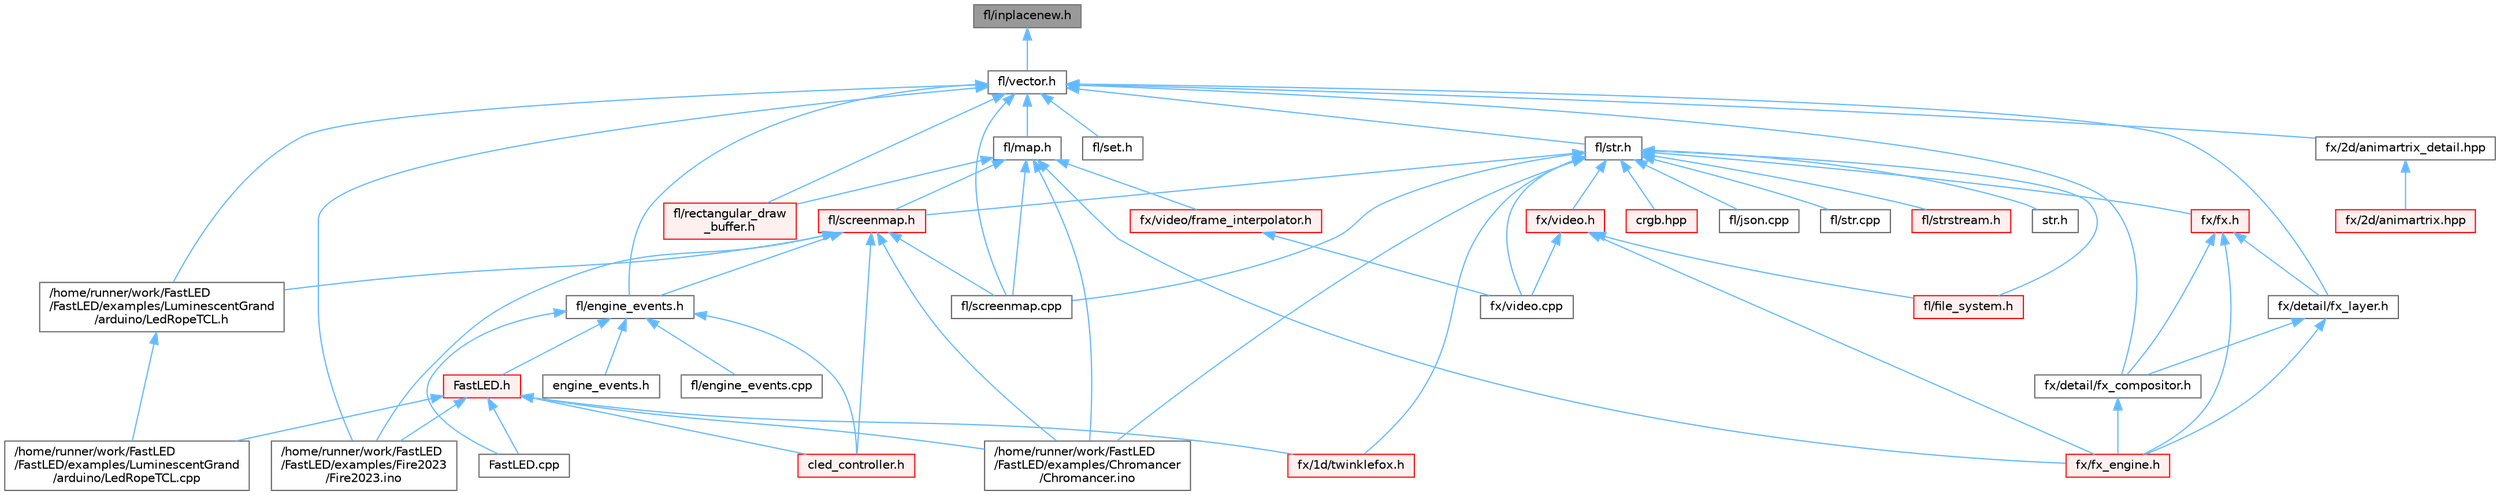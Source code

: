 digraph "fl/inplacenew.h"
{
 // INTERACTIVE_SVG=YES
 // LATEX_PDF_SIZE
  bgcolor="transparent";
  edge [fontname=Helvetica,fontsize=10,labelfontname=Helvetica,labelfontsize=10];
  node [fontname=Helvetica,fontsize=10,shape=box,height=0.2,width=0.4];
  Node1 [id="Node000001",label="fl/inplacenew.h",height=0.2,width=0.4,color="gray40", fillcolor="grey60", style="filled", fontcolor="black",tooltip=" "];
  Node1 -> Node2 [id="edge1_Node000001_Node000002",dir="back",color="steelblue1",style="solid",tooltip=" "];
  Node2 [id="Node000002",label="fl/vector.h",height=0.2,width=0.4,color="grey40", fillcolor="white", style="filled",URL="$d6/d68/vector_8h.html",tooltip=" "];
  Node2 -> Node3 [id="edge2_Node000002_Node000003",dir="back",color="steelblue1",style="solid",tooltip=" "];
  Node3 [id="Node000003",label="/home/runner/work/FastLED\l/FastLED/examples/Fire2023\l/Fire2023.ino",height=0.2,width=0.4,color="grey40", fillcolor="white", style="filled",URL="$d8/d2c/_fire2023_8ino.html",tooltip=" "];
  Node2 -> Node4 [id="edge3_Node000002_Node000004",dir="back",color="steelblue1",style="solid",tooltip=" "];
  Node4 [id="Node000004",label="/home/runner/work/FastLED\l/FastLED/examples/LuminescentGrand\l/arduino/LedRopeTCL.h",height=0.2,width=0.4,color="grey40", fillcolor="white", style="filled",URL="$d9/d7e/_led_rope_t_c_l_8h.html",tooltip=" "];
  Node4 -> Node5 [id="edge4_Node000004_Node000005",dir="back",color="steelblue1",style="solid",tooltip=" "];
  Node5 [id="Node000005",label="/home/runner/work/FastLED\l/FastLED/examples/LuminescentGrand\l/arduino/LedRopeTCL.cpp",height=0.2,width=0.4,color="grey40", fillcolor="white", style="filled",URL="$d6/dc9/_led_rope_t_c_l_8cpp.html",tooltip=" "];
  Node2 -> Node6 [id="edge5_Node000002_Node000006",dir="back",color="steelblue1",style="solid",tooltip=" "];
  Node6 [id="Node000006",label="fl/engine_events.h",height=0.2,width=0.4,color="grey40", fillcolor="white", style="filled",URL="$dc/dd9/fl_2engine__events_8h.html",tooltip=" "];
  Node6 -> Node7 [id="edge6_Node000006_Node000007",dir="back",color="steelblue1",style="solid",tooltip=" "];
  Node7 [id="Node000007",label="FastLED.cpp",height=0.2,width=0.4,color="grey40", fillcolor="white", style="filled",URL="$d6/dda/_fast_l_e_d_8cpp.html",tooltip="Central source file for FastLED, implements the CFastLED class/object."];
  Node6 -> Node8 [id="edge7_Node000006_Node000008",dir="back",color="steelblue1",style="solid",tooltip=" "];
  Node8 [id="Node000008",label="FastLED.h",height=0.2,width=0.4,color="red", fillcolor="#FFF0F0", style="filled",URL="$db/d97/_fast_l_e_d_8h.html",tooltip="central include file for FastLED, defines the CFastLED class/object"];
  Node8 -> Node17 [id="edge8_Node000008_Node000017",dir="back",color="steelblue1",style="solid",tooltip=" "];
  Node17 [id="Node000017",label="/home/runner/work/FastLED\l/FastLED/examples/Chromancer\l/Chromancer.ino",height=0.2,width=0.4,color="grey40", fillcolor="white", style="filled",URL="$d1/ddb/_chromancer_8ino.html",tooltip=" "];
  Node8 -> Node3 [id="edge9_Node000008_Node000003",dir="back",color="steelblue1",style="solid",tooltip=" "];
  Node8 -> Node5 [id="edge10_Node000008_Node000005",dir="back",color="steelblue1",style="solid",tooltip=" "];
  Node8 -> Node7 [id="edge11_Node000008_Node000007",dir="back",color="steelblue1",style="solid",tooltip=" "];
  Node8 -> Node69 [id="edge12_Node000008_Node000069",dir="back",color="steelblue1",style="solid",tooltip=" "];
  Node69 [id="Node000069",label="cled_controller.h",height=0.2,width=0.4,color="red", fillcolor="#FFF0F0", style="filled",URL="$db/d6d/cled__controller_8h.html",tooltip="base definitions used by led controllers for writing out led data"];
  Node8 -> Node94 [id="edge13_Node000008_Node000094",dir="back",color="steelblue1",style="solid",tooltip=" "];
  Node94 [id="Node000094",label="fx/1d/twinklefox.h",height=0.2,width=0.4,color="red", fillcolor="#FFF0F0", style="filled",URL="$d1/df6/twinklefox_8h.html",tooltip=" "];
  Node6 -> Node69 [id="edge14_Node000006_Node000069",dir="back",color="steelblue1",style="solid",tooltip=" "];
  Node6 -> Node118 [id="edge15_Node000006_Node000118",dir="back",color="steelblue1",style="solid",tooltip=" "];
  Node118 [id="Node000118",label="engine_events.h",height=0.2,width=0.4,color="grey40", fillcolor="white", style="filled",URL="$db/dc0/engine__events_8h.html",tooltip=" "];
  Node6 -> Node119 [id="edge16_Node000006_Node000119",dir="back",color="steelblue1",style="solid",tooltip=" "];
  Node119 [id="Node000119",label="fl/engine_events.cpp",height=0.2,width=0.4,color="grey40", fillcolor="white", style="filled",URL="$d5/d7d/engine__events_8cpp.html",tooltip=" "];
  Node2 -> Node120 [id="edge17_Node000002_Node000120",dir="back",color="steelblue1",style="solid",tooltip=" "];
  Node120 [id="Node000120",label="fl/map.h",height=0.2,width=0.4,color="grey40", fillcolor="white", style="filled",URL="$dc/db7/map_8h.html",tooltip=" "];
  Node120 -> Node17 [id="edge18_Node000120_Node000017",dir="back",color="steelblue1",style="solid",tooltip=" "];
  Node120 -> Node121 [id="edge19_Node000120_Node000121",dir="back",color="steelblue1",style="solid",tooltip=" "];
  Node121 [id="Node000121",label="fl/rectangular_draw\l_buffer.h",height=0.2,width=0.4,color="red", fillcolor="#FFF0F0", style="filled",URL="$d9/df3/rectangular__draw__buffer_8h.html",tooltip=" "];
  Node120 -> Node123 [id="edge20_Node000120_Node000123",dir="back",color="steelblue1",style="solid",tooltip=" "];
  Node123 [id="Node000123",label="fl/screenmap.cpp",height=0.2,width=0.4,color="grey40", fillcolor="white", style="filled",URL="$d9/d6f/screenmap_8cpp.html",tooltip=" "];
  Node120 -> Node124 [id="edge21_Node000120_Node000124",dir="back",color="steelblue1",style="solid",tooltip=" "];
  Node124 [id="Node000124",label="fl/screenmap.h",height=0.2,width=0.4,color="red", fillcolor="#FFF0F0", style="filled",URL="$d7/d0d/fl_2screenmap_8h.html",tooltip=" "];
  Node124 -> Node17 [id="edge22_Node000124_Node000017",dir="back",color="steelblue1",style="solid",tooltip=" "];
  Node124 -> Node3 [id="edge23_Node000124_Node000003",dir="back",color="steelblue1",style="solid",tooltip=" "];
  Node124 -> Node4 [id="edge24_Node000124_Node000004",dir="back",color="steelblue1",style="solid",tooltip=" "];
  Node124 -> Node69 [id="edge25_Node000124_Node000069",dir="back",color="steelblue1",style="solid",tooltip=" "];
  Node124 -> Node6 [id="edge26_Node000124_Node000006",dir="back",color="steelblue1",style="solid",tooltip=" "];
  Node124 -> Node123 [id="edge27_Node000124_Node000123",dir="back",color="steelblue1",style="solid",tooltip=" "];
  Node120 -> Node128 [id="edge28_Node000120_Node000128",dir="back",color="steelblue1",style="solid",tooltip=" "];
  Node128 [id="Node000128",label="fx/fx_engine.h",height=0.2,width=0.4,color="red", fillcolor="#FFF0F0", style="filled",URL="$d9/d3c/fx__engine_8h.html",tooltip=" "];
  Node120 -> Node130 [id="edge29_Node000120_Node000130",dir="back",color="steelblue1",style="solid",tooltip=" "];
  Node130 [id="Node000130",label="fx/video/frame_interpolator.h",height=0.2,width=0.4,color="red", fillcolor="#FFF0F0", style="filled",URL="$d3/dda/frame__interpolator_8h.html",tooltip=" "];
  Node130 -> Node131 [id="edge30_Node000130_Node000131",dir="back",color="steelblue1",style="solid",tooltip=" "];
  Node131 [id="Node000131",label="fx/video.cpp",height=0.2,width=0.4,color="grey40", fillcolor="white", style="filled",URL="$d0/d05/video_8cpp.html",tooltip=" "];
  Node2 -> Node121 [id="edge31_Node000002_Node000121",dir="back",color="steelblue1",style="solid",tooltip=" "];
  Node2 -> Node123 [id="edge32_Node000002_Node000123",dir="back",color="steelblue1",style="solid",tooltip=" "];
  Node2 -> Node135 [id="edge33_Node000002_Node000135",dir="back",color="steelblue1",style="solid",tooltip=" "];
  Node135 [id="Node000135",label="fl/set.h",height=0.2,width=0.4,color="grey40", fillcolor="white", style="filled",URL="$d4/d13/set_8h.html",tooltip=" "];
  Node2 -> Node136 [id="edge34_Node000002_Node000136",dir="back",color="steelblue1",style="solid",tooltip=" "];
  Node136 [id="Node000136",label="fl/str.h",height=0.2,width=0.4,color="grey40", fillcolor="white", style="filled",URL="$dc/d0e/fl_2str_8h.html",tooltip=" "];
  Node136 -> Node17 [id="edge35_Node000136_Node000017",dir="back",color="steelblue1",style="solid",tooltip=" "];
  Node136 -> Node106 [id="edge36_Node000136_Node000106",dir="back",color="steelblue1",style="solid",tooltip=" "];
  Node106 [id="Node000106",label="crgb.hpp",height=0.2,width=0.4,color="red", fillcolor="#FFF0F0", style="filled",URL="$d0/d4b/crgb_8hpp.html",tooltip="Defines utility functions for the red, green, and blue (RGB) pixel struct."];
  Node136 -> Node137 [id="edge37_Node000136_Node000137",dir="back",color="steelblue1",style="solid",tooltip=" "];
  Node137 [id="Node000137",label="fl/file_system.h",height=0.2,width=0.4,color="red", fillcolor="#FFF0F0", style="filled",URL="$d9/d28/fl_2file__system_8h.html",tooltip=" "];
  Node136 -> Node141 [id="edge38_Node000136_Node000141",dir="back",color="steelblue1",style="solid",tooltip=" "];
  Node141 [id="Node000141",label="fl/json.cpp",height=0.2,width=0.4,color="grey40", fillcolor="white", style="filled",URL="$dd/d55/json_8cpp.html",tooltip=" "];
  Node136 -> Node123 [id="edge39_Node000136_Node000123",dir="back",color="steelblue1",style="solid",tooltip=" "];
  Node136 -> Node124 [id="edge40_Node000136_Node000124",dir="back",color="steelblue1",style="solid",tooltip=" "];
  Node136 -> Node142 [id="edge41_Node000136_Node000142",dir="back",color="steelblue1",style="solid",tooltip=" "];
  Node142 [id="Node000142",label="fl/str.cpp",height=0.2,width=0.4,color="grey40", fillcolor="white", style="filled",URL="$d1/d1f/str_8cpp.html",tooltip=" "];
  Node136 -> Node143 [id="edge42_Node000136_Node000143",dir="back",color="steelblue1",style="solid",tooltip=" "];
  Node143 [id="Node000143",label="fl/strstream.h",height=0.2,width=0.4,color="red", fillcolor="#FFF0F0", style="filled",URL="$d8/d00/strstream_8h.html",tooltip=" "];
  Node136 -> Node94 [id="edge43_Node000136_Node000094",dir="back",color="steelblue1",style="solid",tooltip=" "];
  Node136 -> Node155 [id="edge44_Node000136_Node000155",dir="back",color="steelblue1",style="solid",tooltip=" "];
  Node155 [id="Node000155",label="fx/fx.h",height=0.2,width=0.4,color="red", fillcolor="#FFF0F0", style="filled",URL="$d2/d0c/fx_8h.html",tooltip=" "];
  Node155 -> Node151 [id="edge45_Node000155_Node000151",dir="back",color="steelblue1",style="solid",tooltip=" "];
  Node151 [id="Node000151",label="fx/detail/fx_compositor.h",height=0.2,width=0.4,color="grey40", fillcolor="white", style="filled",URL="$d5/d6b/fx__compositor_8h.html",tooltip=" "];
  Node151 -> Node128 [id="edge46_Node000151_Node000128",dir="back",color="steelblue1",style="solid",tooltip=" "];
  Node155 -> Node150 [id="edge47_Node000155_Node000150",dir="back",color="steelblue1",style="solid",tooltip=" "];
  Node150 [id="Node000150",label="fx/detail/fx_layer.h",height=0.2,width=0.4,color="grey40", fillcolor="white", style="filled",URL="$d7/d2f/fx__layer_8h.html",tooltip=" "];
  Node150 -> Node151 [id="edge48_Node000150_Node000151",dir="back",color="steelblue1",style="solid",tooltip=" "];
  Node150 -> Node128 [id="edge49_Node000150_Node000128",dir="back",color="steelblue1",style="solid",tooltip=" "];
  Node155 -> Node128 [id="edge50_Node000155_Node000128",dir="back",color="steelblue1",style="solid",tooltip=" "];
  Node136 -> Node131 [id="edge51_Node000136_Node000131",dir="back",color="steelblue1",style="solid",tooltip=" "];
  Node136 -> Node157 [id="edge52_Node000136_Node000157",dir="back",color="steelblue1",style="solid",tooltip=" "];
  Node157 [id="Node000157",label="fx/video.h",height=0.2,width=0.4,color="red", fillcolor="#FFF0F0", style="filled",URL="$dd/d78/video_8h.html",tooltip=" "];
  Node157 -> Node137 [id="edge53_Node000157_Node000137",dir="back",color="steelblue1",style="solid",tooltip=" "];
  Node157 -> Node128 [id="edge54_Node000157_Node000128",dir="back",color="steelblue1",style="solid",tooltip=" "];
  Node157 -> Node131 [id="edge55_Node000157_Node000131",dir="back",color="steelblue1",style="solid",tooltip=" "];
  Node136 -> Node160 [id="edge56_Node000136_Node000160",dir="back",color="steelblue1",style="solid",tooltip=" "];
  Node160 [id="Node000160",label="str.h",height=0.2,width=0.4,color="grey40", fillcolor="white", style="filled",URL="$d1/d93/str_8h.html",tooltip=" "];
  Node2 -> Node161 [id="edge57_Node000002_Node000161",dir="back",color="steelblue1",style="solid",tooltip=" "];
  Node161 [id="Node000161",label="fx/2d/animartrix_detail.hpp",height=0.2,width=0.4,color="grey40", fillcolor="white", style="filled",URL="$d3/d3b/animartrix__detail_8hpp.html",tooltip=" "];
  Node161 -> Node153 [id="edge58_Node000161_Node000153",dir="back",color="steelblue1",style="solid",tooltip=" "];
  Node153 [id="Node000153",label="fx/2d/animartrix.hpp",height=0.2,width=0.4,color="red", fillcolor="#FFF0F0", style="filled",URL="$d3/dc3/animartrix_8hpp.html",tooltip=" "];
  Node2 -> Node151 [id="edge59_Node000002_Node000151",dir="back",color="steelblue1",style="solid",tooltip=" "];
  Node2 -> Node150 [id="edge60_Node000002_Node000150",dir="back",color="steelblue1",style="solid",tooltip=" "];
}
